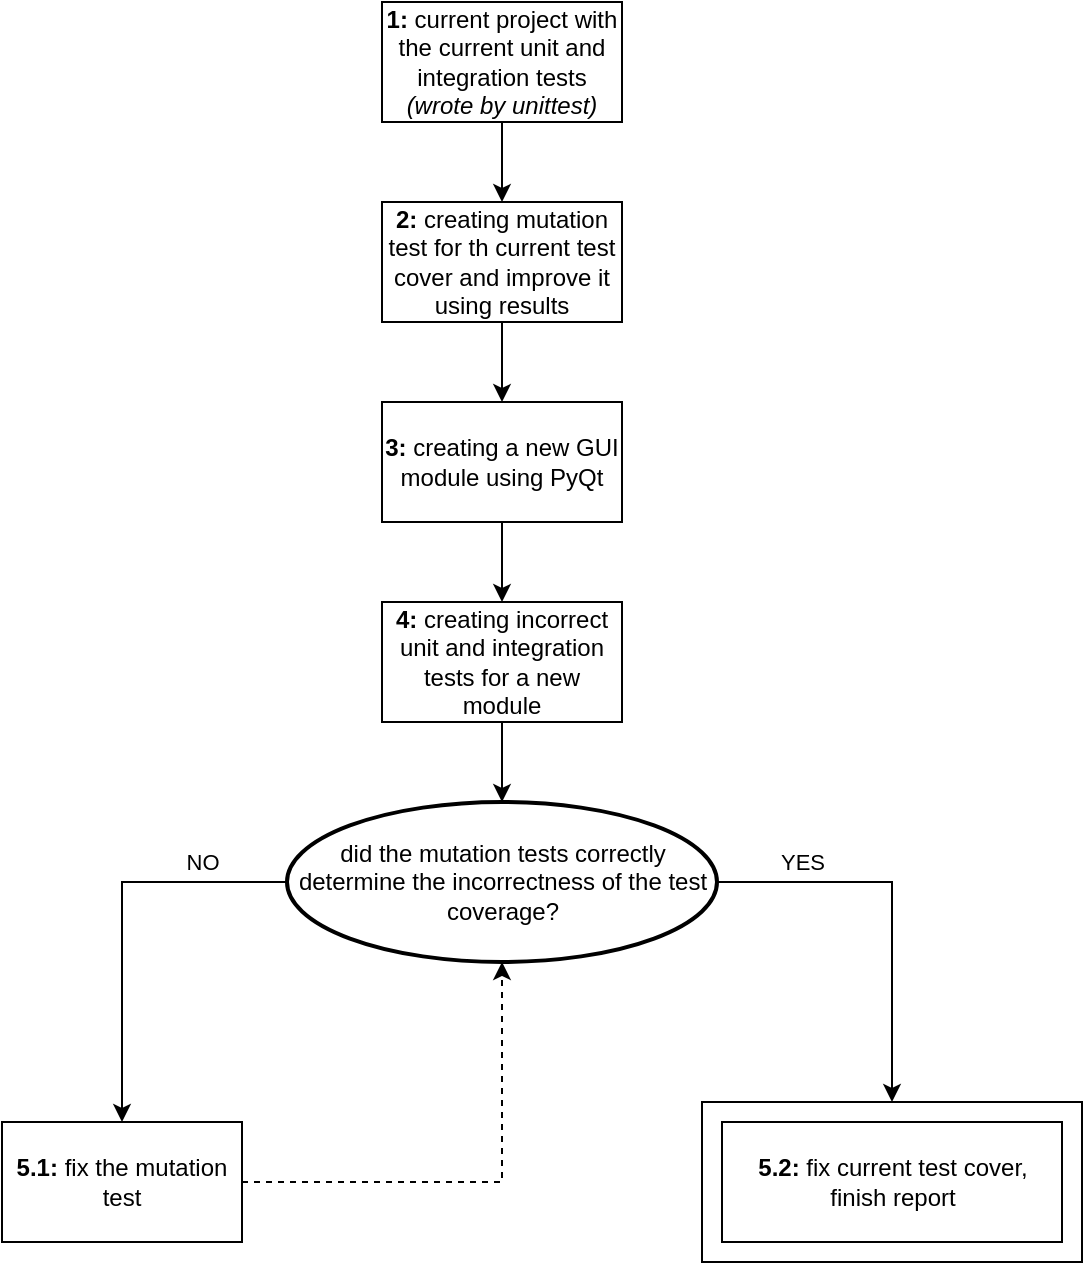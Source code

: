 <mxfile version="20.8.4" type="github">
  <diagram id="aIM_jsoyiGAlrIg2_Qq3" name="Page-1">
    <mxGraphModel dx="1400" dy="732" grid="1" gridSize="10" guides="1" tooltips="1" connect="1" arrows="1" fold="1" page="1" pageScale="1" pageWidth="850" pageHeight="1100" math="0" shadow="0">
      <root>
        <mxCell id="0" />
        <mxCell id="1" parent="0" />
        <mxCell id="tMtfQr8iPreiPON-Gcuw-19" value="" style="edgeStyle=orthogonalEdgeStyle;rounded=0;orthogonalLoop=1;jettySize=auto;html=1;" edge="1" parent="1" source="tMtfQr8iPreiPON-Gcuw-1" target="tMtfQr8iPreiPON-Gcuw-2">
          <mxGeometry relative="1" as="geometry" />
        </mxCell>
        <mxCell id="tMtfQr8iPreiPON-Gcuw-1" value="&lt;b&gt;1:&lt;/b&gt; current project with the current unit and integration tests&lt;br&gt;&lt;i&gt;(wrote by unittest)&lt;/i&gt;" style="rounded=0;whiteSpace=wrap;html=1;" vertex="1" parent="1">
          <mxGeometry x="330" y="20" width="120" height="60" as="geometry" />
        </mxCell>
        <mxCell id="tMtfQr8iPreiPON-Gcuw-20" value="" style="edgeStyle=orthogonalEdgeStyle;rounded=0;orthogonalLoop=1;jettySize=auto;html=1;" edge="1" parent="1" source="tMtfQr8iPreiPON-Gcuw-2" target="tMtfQr8iPreiPON-Gcuw-3">
          <mxGeometry relative="1" as="geometry" />
        </mxCell>
        <mxCell id="tMtfQr8iPreiPON-Gcuw-2" value="&lt;b&gt;2: &lt;/b&gt;creating mutation test for th current test cover and improve it using results" style="rounded=0;whiteSpace=wrap;html=1;" vertex="1" parent="1">
          <mxGeometry x="330" y="120" width="120" height="60" as="geometry" />
        </mxCell>
        <mxCell id="tMtfQr8iPreiPON-Gcuw-21" value="" style="edgeStyle=orthogonalEdgeStyle;rounded=0;orthogonalLoop=1;jettySize=auto;html=1;" edge="1" parent="1" source="tMtfQr8iPreiPON-Gcuw-3" target="tMtfQr8iPreiPON-Gcuw-4">
          <mxGeometry relative="1" as="geometry" />
        </mxCell>
        <mxCell id="tMtfQr8iPreiPON-Gcuw-3" value="&lt;b&gt;3:&amp;nbsp;&lt;/b&gt;creating a new GUI module using PyQt" style="rounded=0;whiteSpace=wrap;html=1;" vertex="1" parent="1">
          <mxGeometry x="330" y="220" width="120" height="60" as="geometry" />
        </mxCell>
        <mxCell id="tMtfQr8iPreiPON-Gcuw-22" value="" style="edgeStyle=orthogonalEdgeStyle;rounded=0;orthogonalLoop=1;jettySize=auto;html=1;" edge="1" parent="1" source="tMtfQr8iPreiPON-Gcuw-4" target="tMtfQr8iPreiPON-Gcuw-17">
          <mxGeometry relative="1" as="geometry" />
        </mxCell>
        <mxCell id="tMtfQr8iPreiPON-Gcuw-4" value="&lt;b&gt;4:&amp;nbsp;&lt;/b&gt;creating incorrect unit and integration tests for a new module" style="rounded=0;whiteSpace=wrap;html=1;" vertex="1" parent="1">
          <mxGeometry x="330" y="320" width="120" height="60" as="geometry" />
        </mxCell>
        <mxCell id="tMtfQr8iPreiPON-Gcuw-25" style="edgeStyle=orthogonalEdgeStyle;rounded=0;orthogonalLoop=1;jettySize=auto;html=1;entryX=0.5;entryY=1;entryDx=0;entryDy=0;entryPerimeter=0;dashed=1;" edge="1" parent="1" source="tMtfQr8iPreiPON-Gcuw-6" target="tMtfQr8iPreiPON-Gcuw-17">
          <mxGeometry relative="1" as="geometry" />
        </mxCell>
        <mxCell id="tMtfQr8iPreiPON-Gcuw-6" value="&lt;b&gt;5.1: &lt;/b&gt;fix the mutation test" style="rounded=0;whiteSpace=wrap;html=1;" vertex="1" parent="1">
          <mxGeometry x="140" y="580" width="120" height="60" as="geometry" />
        </mxCell>
        <mxCell id="tMtfQr8iPreiPON-Gcuw-12" value="" style="verticalLabelPosition=bottom;verticalAlign=top;html=1;shape=mxgraph.basic.frame;dx=10;whiteSpace=wrap;" vertex="1" parent="1">
          <mxGeometry x="490" y="570" width="190" height="80" as="geometry" />
        </mxCell>
        <mxCell id="tMtfQr8iPreiPON-Gcuw-13" value="&lt;b style=&quot;border-color: var(--border-color);&quot;&gt;5.2:&amp;nbsp;&lt;/b&gt;fix current test cover,&lt;br&gt;finish report" style="text;html=1;align=center;verticalAlign=middle;resizable=0;points=[];autosize=1;strokeColor=none;fillColor=none;" vertex="1" parent="1">
          <mxGeometry x="505" y="590" width="160" height="40" as="geometry" />
        </mxCell>
        <mxCell id="tMtfQr8iPreiPON-Gcuw-23" value="NO" style="edgeStyle=orthogonalEdgeStyle;rounded=0;orthogonalLoop=1;jettySize=auto;html=1;entryX=0.5;entryY=0;entryDx=0;entryDy=0;" edge="1" parent="1" source="tMtfQr8iPreiPON-Gcuw-17" target="tMtfQr8iPreiPON-Gcuw-6">
          <mxGeometry x="-0.58" y="-10" relative="1" as="geometry">
            <mxPoint as="offset" />
          </mxGeometry>
        </mxCell>
        <mxCell id="tMtfQr8iPreiPON-Gcuw-24" value="YES" style="edgeStyle=orthogonalEdgeStyle;rounded=0;orthogonalLoop=1;jettySize=auto;html=1;entryX=0.5;entryY=0;entryDx=0;entryDy=0;entryPerimeter=0;exitX=1;exitY=0.5;exitDx=0;exitDy=0;exitPerimeter=0;" edge="1" parent="1" source="tMtfQr8iPreiPON-Gcuw-17" target="tMtfQr8iPreiPON-Gcuw-12">
          <mxGeometry x="-0.57" y="10" relative="1" as="geometry">
            <mxPoint as="offset" />
          </mxGeometry>
        </mxCell>
        <mxCell id="tMtfQr8iPreiPON-Gcuw-17" value="did the mutation tests correctly determine the incorrectness of the test coverage?" style="strokeWidth=2;html=1;shape=mxgraph.flowchart.start_2;whiteSpace=wrap;" vertex="1" parent="1">
          <mxGeometry x="282.5" y="420" width="215" height="80" as="geometry" />
        </mxCell>
      </root>
    </mxGraphModel>
  </diagram>
</mxfile>
